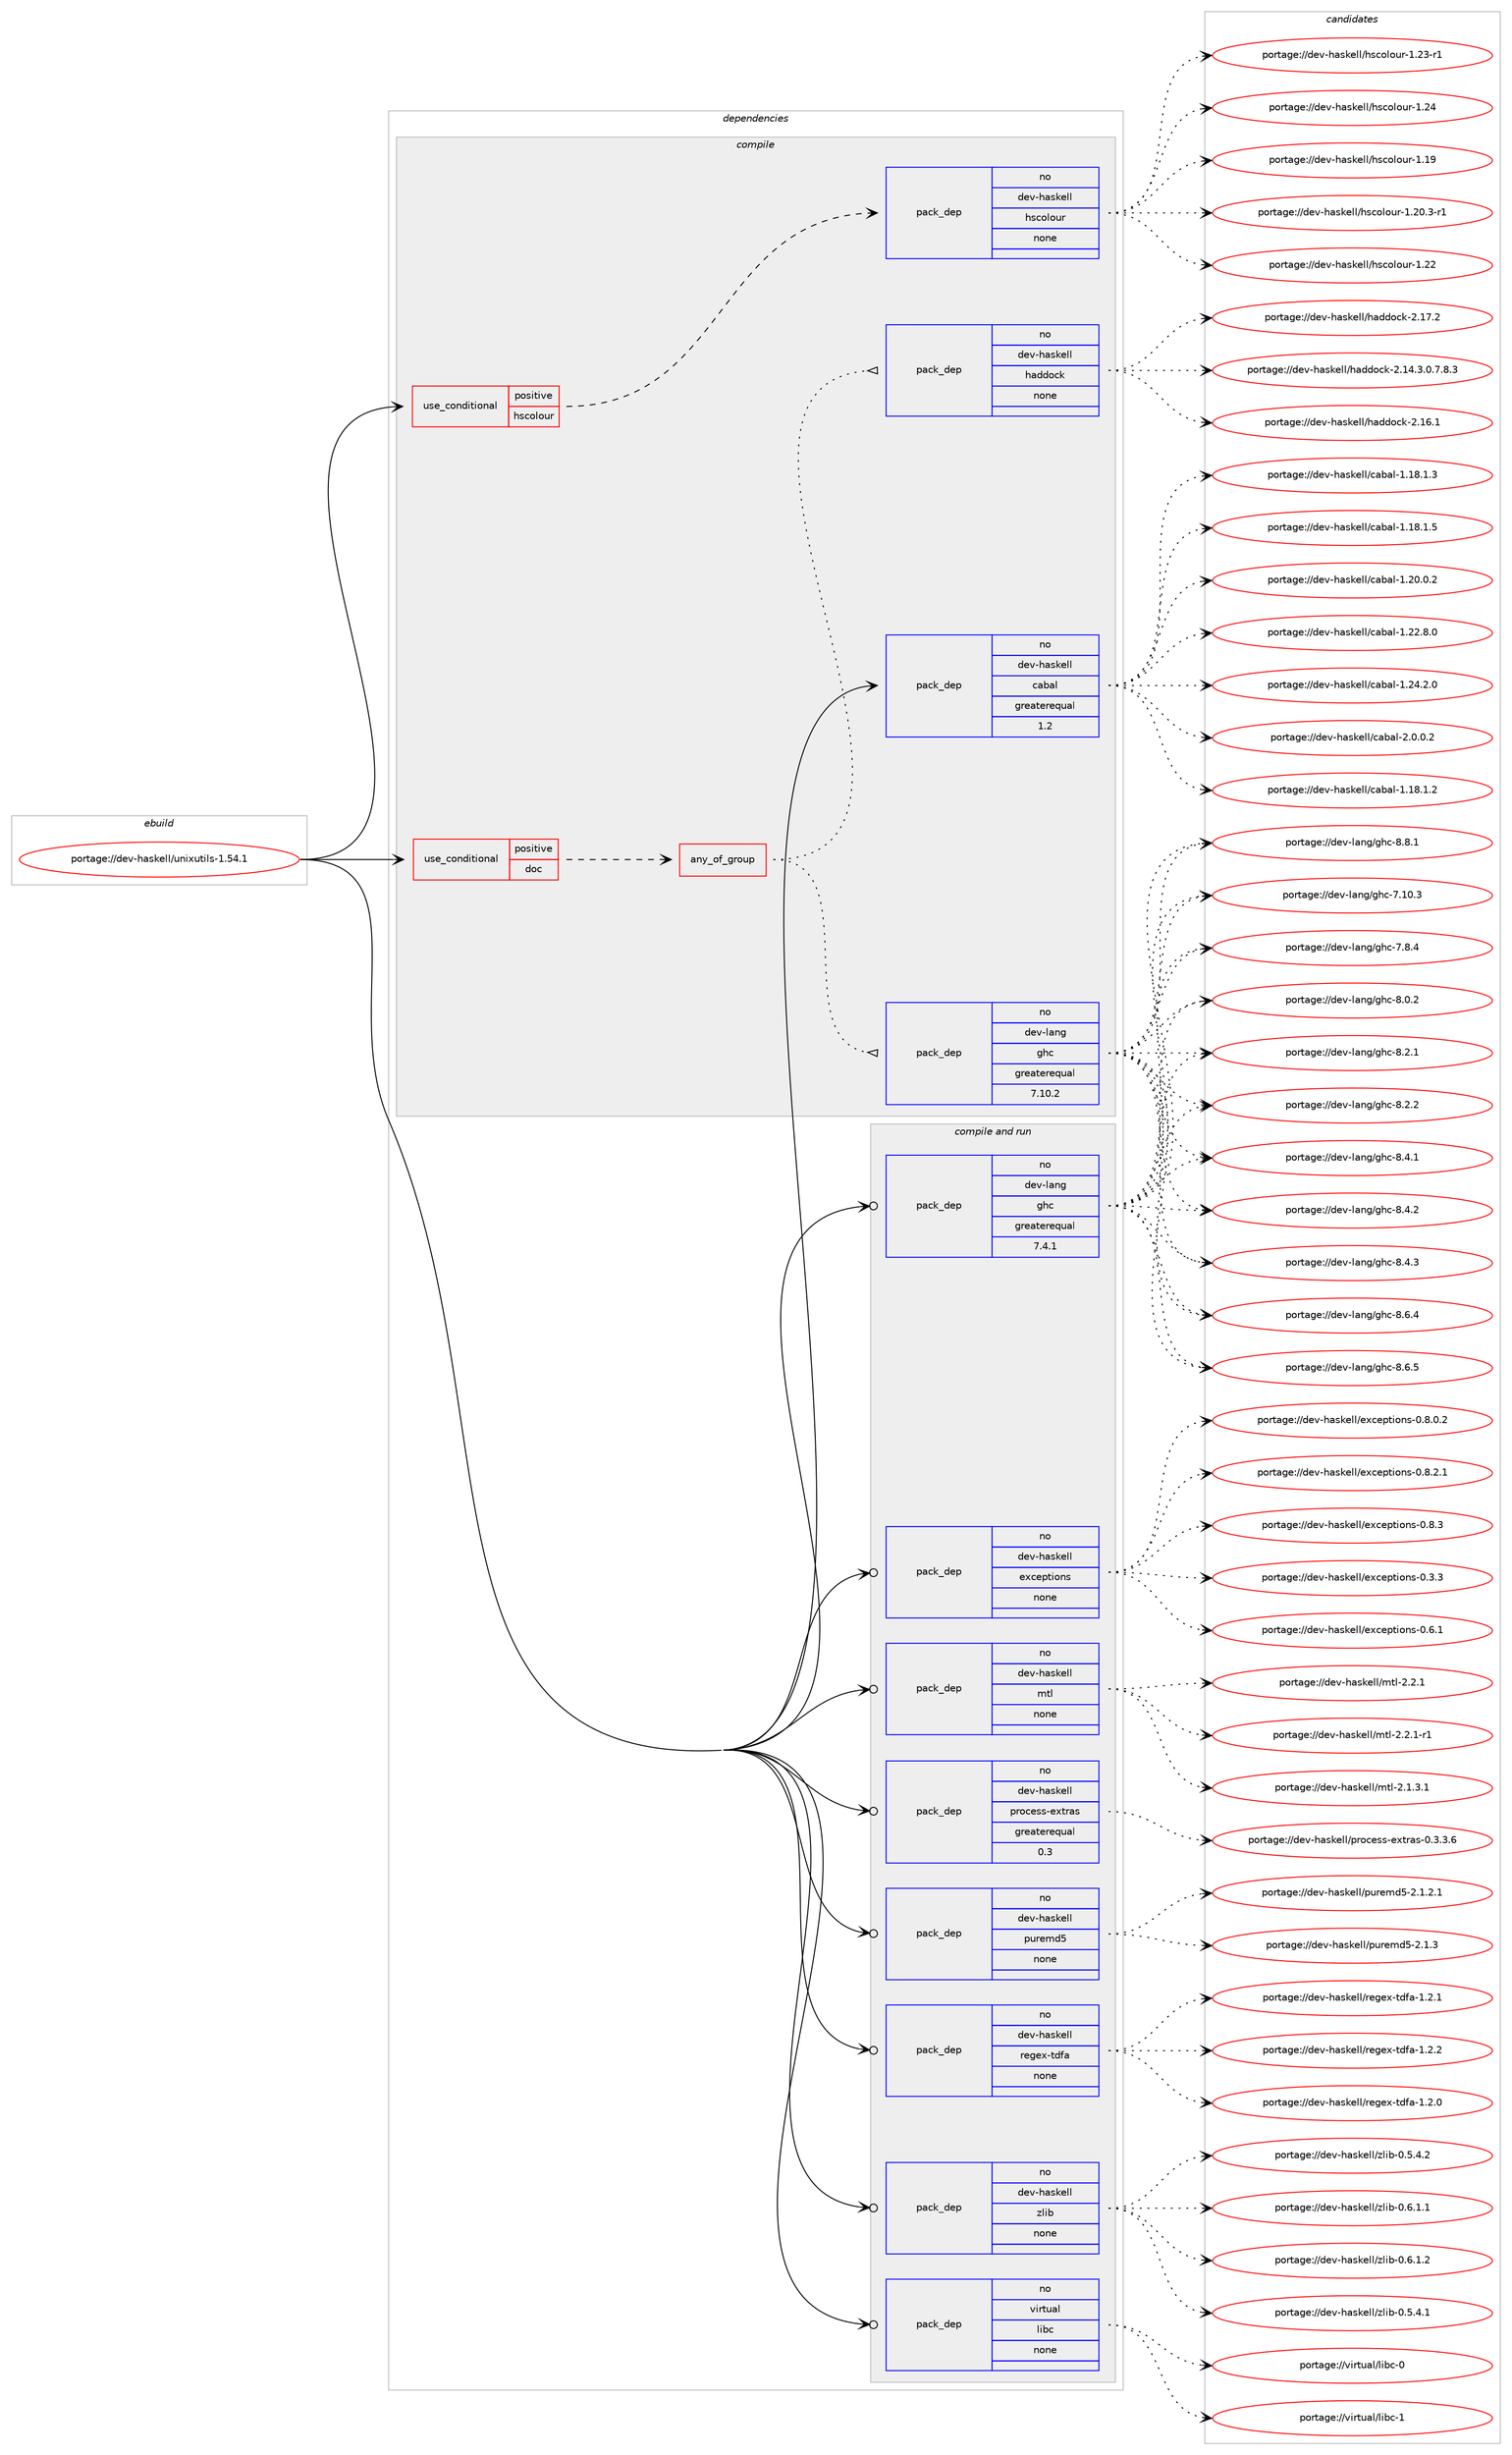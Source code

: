 digraph prolog {

# *************
# Graph options
# *************

newrank=true;
concentrate=true;
compound=true;
graph [rankdir=LR,fontname=Helvetica,fontsize=10,ranksep=1.5];#, ranksep=2.5, nodesep=0.2];
edge  [arrowhead=vee];
node  [fontname=Helvetica,fontsize=10];

# **********
# The ebuild
# **********

subgraph cluster_leftcol {
color=gray;
rank=same;
label=<<i>ebuild</i>>;
id [label="portage://dev-haskell/unixutils-1.54.1", color=red, width=4, href="../dev-haskell/unixutils-1.54.1.svg"];
}

# ****************
# The dependencies
# ****************

subgraph cluster_midcol {
color=gray;
label=<<i>dependencies</i>>;
subgraph cluster_compile {
fillcolor="#eeeeee";
style=filled;
label=<<i>compile</i>>;
subgraph cond17459 {
dependency81936 [label=<<TABLE BORDER="0" CELLBORDER="1" CELLSPACING="0" CELLPADDING="4"><TR><TD ROWSPAN="3" CELLPADDING="10">use_conditional</TD></TR><TR><TD>positive</TD></TR><TR><TD>doc</TD></TR></TABLE>>, shape=none, color=red];
subgraph any2493 {
dependency81937 [label=<<TABLE BORDER="0" CELLBORDER="1" CELLSPACING="0" CELLPADDING="4"><TR><TD CELLPADDING="10">any_of_group</TD></TR></TABLE>>, shape=none, color=red];subgraph pack61927 {
dependency81938 [label=<<TABLE BORDER="0" CELLBORDER="1" CELLSPACING="0" CELLPADDING="4" WIDTH="220"><TR><TD ROWSPAN="6" CELLPADDING="30">pack_dep</TD></TR><TR><TD WIDTH="110">no</TD></TR><TR><TD>dev-haskell</TD></TR><TR><TD>haddock</TD></TR><TR><TD>none</TD></TR><TR><TD></TD></TR></TABLE>>, shape=none, color=blue];
}
dependency81937:e -> dependency81938:w [weight=20,style="dotted",arrowhead="oinv"];
subgraph pack61928 {
dependency81939 [label=<<TABLE BORDER="0" CELLBORDER="1" CELLSPACING="0" CELLPADDING="4" WIDTH="220"><TR><TD ROWSPAN="6" CELLPADDING="30">pack_dep</TD></TR><TR><TD WIDTH="110">no</TD></TR><TR><TD>dev-lang</TD></TR><TR><TD>ghc</TD></TR><TR><TD>greaterequal</TD></TR><TR><TD>7.10.2</TD></TR></TABLE>>, shape=none, color=blue];
}
dependency81937:e -> dependency81939:w [weight=20,style="dotted",arrowhead="oinv"];
}
dependency81936:e -> dependency81937:w [weight=20,style="dashed",arrowhead="vee"];
}
id:e -> dependency81936:w [weight=20,style="solid",arrowhead="vee"];
subgraph cond17460 {
dependency81940 [label=<<TABLE BORDER="0" CELLBORDER="1" CELLSPACING="0" CELLPADDING="4"><TR><TD ROWSPAN="3" CELLPADDING="10">use_conditional</TD></TR><TR><TD>positive</TD></TR><TR><TD>hscolour</TD></TR></TABLE>>, shape=none, color=red];
subgraph pack61929 {
dependency81941 [label=<<TABLE BORDER="0" CELLBORDER="1" CELLSPACING="0" CELLPADDING="4" WIDTH="220"><TR><TD ROWSPAN="6" CELLPADDING="30">pack_dep</TD></TR><TR><TD WIDTH="110">no</TD></TR><TR><TD>dev-haskell</TD></TR><TR><TD>hscolour</TD></TR><TR><TD>none</TD></TR><TR><TD></TD></TR></TABLE>>, shape=none, color=blue];
}
dependency81940:e -> dependency81941:w [weight=20,style="dashed",arrowhead="vee"];
}
id:e -> dependency81940:w [weight=20,style="solid",arrowhead="vee"];
subgraph pack61930 {
dependency81942 [label=<<TABLE BORDER="0" CELLBORDER="1" CELLSPACING="0" CELLPADDING="4" WIDTH="220"><TR><TD ROWSPAN="6" CELLPADDING="30">pack_dep</TD></TR><TR><TD WIDTH="110">no</TD></TR><TR><TD>dev-haskell</TD></TR><TR><TD>cabal</TD></TR><TR><TD>greaterequal</TD></TR><TR><TD>1.2</TD></TR></TABLE>>, shape=none, color=blue];
}
id:e -> dependency81942:w [weight=20,style="solid",arrowhead="vee"];
}
subgraph cluster_compileandrun {
fillcolor="#eeeeee";
style=filled;
label=<<i>compile and run</i>>;
subgraph pack61931 {
dependency81943 [label=<<TABLE BORDER="0" CELLBORDER="1" CELLSPACING="0" CELLPADDING="4" WIDTH="220"><TR><TD ROWSPAN="6" CELLPADDING="30">pack_dep</TD></TR><TR><TD WIDTH="110">no</TD></TR><TR><TD>dev-haskell</TD></TR><TR><TD>exceptions</TD></TR><TR><TD>none</TD></TR><TR><TD></TD></TR></TABLE>>, shape=none, color=blue];
}
id:e -> dependency81943:w [weight=20,style="solid",arrowhead="odotvee"];
subgraph pack61932 {
dependency81944 [label=<<TABLE BORDER="0" CELLBORDER="1" CELLSPACING="0" CELLPADDING="4" WIDTH="220"><TR><TD ROWSPAN="6" CELLPADDING="30">pack_dep</TD></TR><TR><TD WIDTH="110">no</TD></TR><TR><TD>dev-haskell</TD></TR><TR><TD>mtl</TD></TR><TR><TD>none</TD></TR><TR><TD></TD></TR></TABLE>>, shape=none, color=blue];
}
id:e -> dependency81944:w [weight=20,style="solid",arrowhead="odotvee"];
subgraph pack61933 {
dependency81945 [label=<<TABLE BORDER="0" CELLBORDER="1" CELLSPACING="0" CELLPADDING="4" WIDTH="220"><TR><TD ROWSPAN="6" CELLPADDING="30">pack_dep</TD></TR><TR><TD WIDTH="110">no</TD></TR><TR><TD>dev-haskell</TD></TR><TR><TD>process-extras</TD></TR><TR><TD>greaterequal</TD></TR><TR><TD>0.3</TD></TR></TABLE>>, shape=none, color=blue];
}
id:e -> dependency81945:w [weight=20,style="solid",arrowhead="odotvee"];
subgraph pack61934 {
dependency81946 [label=<<TABLE BORDER="0" CELLBORDER="1" CELLSPACING="0" CELLPADDING="4" WIDTH="220"><TR><TD ROWSPAN="6" CELLPADDING="30">pack_dep</TD></TR><TR><TD WIDTH="110">no</TD></TR><TR><TD>dev-haskell</TD></TR><TR><TD>puremd5</TD></TR><TR><TD>none</TD></TR><TR><TD></TD></TR></TABLE>>, shape=none, color=blue];
}
id:e -> dependency81946:w [weight=20,style="solid",arrowhead="odotvee"];
subgraph pack61935 {
dependency81947 [label=<<TABLE BORDER="0" CELLBORDER="1" CELLSPACING="0" CELLPADDING="4" WIDTH="220"><TR><TD ROWSPAN="6" CELLPADDING="30">pack_dep</TD></TR><TR><TD WIDTH="110">no</TD></TR><TR><TD>dev-haskell</TD></TR><TR><TD>regex-tdfa</TD></TR><TR><TD>none</TD></TR><TR><TD></TD></TR></TABLE>>, shape=none, color=blue];
}
id:e -> dependency81947:w [weight=20,style="solid",arrowhead="odotvee"];
subgraph pack61936 {
dependency81948 [label=<<TABLE BORDER="0" CELLBORDER="1" CELLSPACING="0" CELLPADDING="4" WIDTH="220"><TR><TD ROWSPAN="6" CELLPADDING="30">pack_dep</TD></TR><TR><TD WIDTH="110">no</TD></TR><TR><TD>dev-haskell</TD></TR><TR><TD>zlib</TD></TR><TR><TD>none</TD></TR><TR><TD></TD></TR></TABLE>>, shape=none, color=blue];
}
id:e -> dependency81948:w [weight=20,style="solid",arrowhead="odotvee"];
subgraph pack61937 {
dependency81949 [label=<<TABLE BORDER="0" CELLBORDER="1" CELLSPACING="0" CELLPADDING="4" WIDTH="220"><TR><TD ROWSPAN="6" CELLPADDING="30">pack_dep</TD></TR><TR><TD WIDTH="110">no</TD></TR><TR><TD>dev-lang</TD></TR><TR><TD>ghc</TD></TR><TR><TD>greaterequal</TD></TR><TR><TD>7.4.1</TD></TR></TABLE>>, shape=none, color=blue];
}
id:e -> dependency81949:w [weight=20,style="solid",arrowhead="odotvee"];
subgraph pack61938 {
dependency81950 [label=<<TABLE BORDER="0" CELLBORDER="1" CELLSPACING="0" CELLPADDING="4" WIDTH="220"><TR><TD ROWSPAN="6" CELLPADDING="30">pack_dep</TD></TR><TR><TD WIDTH="110">no</TD></TR><TR><TD>virtual</TD></TR><TR><TD>libc</TD></TR><TR><TD>none</TD></TR><TR><TD></TD></TR></TABLE>>, shape=none, color=blue];
}
id:e -> dependency81950:w [weight=20,style="solid",arrowhead="odotvee"];
}
subgraph cluster_run {
fillcolor="#eeeeee";
style=filled;
label=<<i>run</i>>;
}
}

# **************
# The candidates
# **************

subgraph cluster_choices {
rank=same;
color=gray;
label=<<i>candidates</i>>;

subgraph choice61927 {
color=black;
nodesep=1;
choiceportage1001011184510497115107101108108471049710010011199107455046495246514648465546564651 [label="portage://dev-haskell/haddock-2.14.3.0.7.8.3", color=red, width=4,href="../dev-haskell/haddock-2.14.3.0.7.8.3.svg"];
choiceportage100101118451049711510710110810847104971001001119910745504649544649 [label="portage://dev-haskell/haddock-2.16.1", color=red, width=4,href="../dev-haskell/haddock-2.16.1.svg"];
choiceportage100101118451049711510710110810847104971001001119910745504649554650 [label="portage://dev-haskell/haddock-2.17.2", color=red, width=4,href="../dev-haskell/haddock-2.17.2.svg"];
dependency81938:e -> choiceportage1001011184510497115107101108108471049710010011199107455046495246514648465546564651:w [style=dotted,weight="100"];
dependency81938:e -> choiceportage100101118451049711510710110810847104971001001119910745504649544649:w [style=dotted,weight="100"];
dependency81938:e -> choiceportage100101118451049711510710110810847104971001001119910745504649554650:w [style=dotted,weight="100"];
}
subgraph choice61928 {
color=black;
nodesep=1;
choiceportage1001011184510897110103471031049945554649484651 [label="portage://dev-lang/ghc-7.10.3", color=red, width=4,href="../dev-lang/ghc-7.10.3.svg"];
choiceportage10010111845108971101034710310499455546564652 [label="portage://dev-lang/ghc-7.8.4", color=red, width=4,href="../dev-lang/ghc-7.8.4.svg"];
choiceportage10010111845108971101034710310499455646484650 [label="portage://dev-lang/ghc-8.0.2", color=red, width=4,href="../dev-lang/ghc-8.0.2.svg"];
choiceportage10010111845108971101034710310499455646504649 [label="portage://dev-lang/ghc-8.2.1", color=red, width=4,href="../dev-lang/ghc-8.2.1.svg"];
choiceportage10010111845108971101034710310499455646504650 [label="portage://dev-lang/ghc-8.2.2", color=red, width=4,href="../dev-lang/ghc-8.2.2.svg"];
choiceportage10010111845108971101034710310499455646524649 [label="portage://dev-lang/ghc-8.4.1", color=red, width=4,href="../dev-lang/ghc-8.4.1.svg"];
choiceportage10010111845108971101034710310499455646524650 [label="portage://dev-lang/ghc-8.4.2", color=red, width=4,href="../dev-lang/ghc-8.4.2.svg"];
choiceportage10010111845108971101034710310499455646524651 [label="portage://dev-lang/ghc-8.4.3", color=red, width=4,href="../dev-lang/ghc-8.4.3.svg"];
choiceportage10010111845108971101034710310499455646544652 [label="portage://dev-lang/ghc-8.6.4", color=red, width=4,href="../dev-lang/ghc-8.6.4.svg"];
choiceportage10010111845108971101034710310499455646544653 [label="portage://dev-lang/ghc-8.6.5", color=red, width=4,href="../dev-lang/ghc-8.6.5.svg"];
choiceportage10010111845108971101034710310499455646564649 [label="portage://dev-lang/ghc-8.8.1", color=red, width=4,href="../dev-lang/ghc-8.8.1.svg"];
dependency81939:e -> choiceportage1001011184510897110103471031049945554649484651:w [style=dotted,weight="100"];
dependency81939:e -> choiceportage10010111845108971101034710310499455546564652:w [style=dotted,weight="100"];
dependency81939:e -> choiceportage10010111845108971101034710310499455646484650:w [style=dotted,weight="100"];
dependency81939:e -> choiceportage10010111845108971101034710310499455646504649:w [style=dotted,weight="100"];
dependency81939:e -> choiceportage10010111845108971101034710310499455646504650:w [style=dotted,weight="100"];
dependency81939:e -> choiceportage10010111845108971101034710310499455646524649:w [style=dotted,weight="100"];
dependency81939:e -> choiceportage10010111845108971101034710310499455646524650:w [style=dotted,weight="100"];
dependency81939:e -> choiceportage10010111845108971101034710310499455646524651:w [style=dotted,weight="100"];
dependency81939:e -> choiceportage10010111845108971101034710310499455646544652:w [style=dotted,weight="100"];
dependency81939:e -> choiceportage10010111845108971101034710310499455646544653:w [style=dotted,weight="100"];
dependency81939:e -> choiceportage10010111845108971101034710310499455646564649:w [style=dotted,weight="100"];
}
subgraph choice61929 {
color=black;
nodesep=1;
choiceportage100101118451049711510710110810847104115991111081111171144549464957 [label="portage://dev-haskell/hscolour-1.19", color=red, width=4,href="../dev-haskell/hscolour-1.19.svg"];
choiceportage10010111845104971151071011081084710411599111108111117114454946504846514511449 [label="portage://dev-haskell/hscolour-1.20.3-r1", color=red, width=4,href="../dev-haskell/hscolour-1.20.3-r1.svg"];
choiceportage100101118451049711510710110810847104115991111081111171144549465050 [label="portage://dev-haskell/hscolour-1.22", color=red, width=4,href="../dev-haskell/hscolour-1.22.svg"];
choiceportage1001011184510497115107101108108471041159911110811111711445494650514511449 [label="portage://dev-haskell/hscolour-1.23-r1", color=red, width=4,href="../dev-haskell/hscolour-1.23-r1.svg"];
choiceportage100101118451049711510710110810847104115991111081111171144549465052 [label="portage://dev-haskell/hscolour-1.24", color=red, width=4,href="../dev-haskell/hscolour-1.24.svg"];
dependency81941:e -> choiceportage100101118451049711510710110810847104115991111081111171144549464957:w [style=dotted,weight="100"];
dependency81941:e -> choiceportage10010111845104971151071011081084710411599111108111117114454946504846514511449:w [style=dotted,weight="100"];
dependency81941:e -> choiceportage100101118451049711510710110810847104115991111081111171144549465050:w [style=dotted,weight="100"];
dependency81941:e -> choiceportage1001011184510497115107101108108471041159911110811111711445494650514511449:w [style=dotted,weight="100"];
dependency81941:e -> choiceportage100101118451049711510710110810847104115991111081111171144549465052:w [style=dotted,weight="100"];
}
subgraph choice61930 {
color=black;
nodesep=1;
choiceportage10010111845104971151071011081084799979897108454946495646494650 [label="portage://dev-haskell/cabal-1.18.1.2", color=red, width=4,href="../dev-haskell/cabal-1.18.1.2.svg"];
choiceportage10010111845104971151071011081084799979897108454946495646494651 [label="portage://dev-haskell/cabal-1.18.1.3", color=red, width=4,href="../dev-haskell/cabal-1.18.1.3.svg"];
choiceportage10010111845104971151071011081084799979897108454946495646494653 [label="portage://dev-haskell/cabal-1.18.1.5", color=red, width=4,href="../dev-haskell/cabal-1.18.1.5.svg"];
choiceportage10010111845104971151071011081084799979897108454946504846484650 [label="portage://dev-haskell/cabal-1.20.0.2", color=red, width=4,href="../dev-haskell/cabal-1.20.0.2.svg"];
choiceportage10010111845104971151071011081084799979897108454946505046564648 [label="portage://dev-haskell/cabal-1.22.8.0", color=red, width=4,href="../dev-haskell/cabal-1.22.8.0.svg"];
choiceportage10010111845104971151071011081084799979897108454946505246504648 [label="portage://dev-haskell/cabal-1.24.2.0", color=red, width=4,href="../dev-haskell/cabal-1.24.2.0.svg"];
choiceportage100101118451049711510710110810847999798971084550464846484650 [label="portage://dev-haskell/cabal-2.0.0.2", color=red, width=4,href="../dev-haskell/cabal-2.0.0.2.svg"];
dependency81942:e -> choiceportage10010111845104971151071011081084799979897108454946495646494650:w [style=dotted,weight="100"];
dependency81942:e -> choiceportage10010111845104971151071011081084799979897108454946495646494651:w [style=dotted,weight="100"];
dependency81942:e -> choiceportage10010111845104971151071011081084799979897108454946495646494653:w [style=dotted,weight="100"];
dependency81942:e -> choiceportage10010111845104971151071011081084799979897108454946504846484650:w [style=dotted,weight="100"];
dependency81942:e -> choiceportage10010111845104971151071011081084799979897108454946505046564648:w [style=dotted,weight="100"];
dependency81942:e -> choiceportage10010111845104971151071011081084799979897108454946505246504648:w [style=dotted,weight="100"];
dependency81942:e -> choiceportage100101118451049711510710110810847999798971084550464846484650:w [style=dotted,weight="100"];
}
subgraph choice61931 {
color=black;
nodesep=1;
choiceportage10010111845104971151071011081084710112099101112116105111110115454846514651 [label="portage://dev-haskell/exceptions-0.3.3", color=red, width=4,href="../dev-haskell/exceptions-0.3.3.svg"];
choiceportage10010111845104971151071011081084710112099101112116105111110115454846544649 [label="portage://dev-haskell/exceptions-0.6.1", color=red, width=4,href="../dev-haskell/exceptions-0.6.1.svg"];
choiceportage100101118451049711510710110810847101120991011121161051111101154548465646484650 [label="portage://dev-haskell/exceptions-0.8.0.2", color=red, width=4,href="../dev-haskell/exceptions-0.8.0.2.svg"];
choiceportage100101118451049711510710110810847101120991011121161051111101154548465646504649 [label="portage://dev-haskell/exceptions-0.8.2.1", color=red, width=4,href="../dev-haskell/exceptions-0.8.2.1.svg"];
choiceportage10010111845104971151071011081084710112099101112116105111110115454846564651 [label="portage://dev-haskell/exceptions-0.8.3", color=red, width=4,href="../dev-haskell/exceptions-0.8.3.svg"];
dependency81943:e -> choiceportage10010111845104971151071011081084710112099101112116105111110115454846514651:w [style=dotted,weight="100"];
dependency81943:e -> choiceportage10010111845104971151071011081084710112099101112116105111110115454846544649:w [style=dotted,weight="100"];
dependency81943:e -> choiceportage100101118451049711510710110810847101120991011121161051111101154548465646484650:w [style=dotted,weight="100"];
dependency81943:e -> choiceportage100101118451049711510710110810847101120991011121161051111101154548465646504649:w [style=dotted,weight="100"];
dependency81943:e -> choiceportage10010111845104971151071011081084710112099101112116105111110115454846564651:w [style=dotted,weight="100"];
}
subgraph choice61932 {
color=black;
nodesep=1;
choiceportage1001011184510497115107101108108471091161084550464946514649 [label="portage://dev-haskell/mtl-2.1.3.1", color=red, width=4,href="../dev-haskell/mtl-2.1.3.1.svg"];
choiceportage100101118451049711510710110810847109116108455046504649 [label="portage://dev-haskell/mtl-2.2.1", color=red, width=4,href="../dev-haskell/mtl-2.2.1.svg"];
choiceportage1001011184510497115107101108108471091161084550465046494511449 [label="portage://dev-haskell/mtl-2.2.1-r1", color=red, width=4,href="../dev-haskell/mtl-2.2.1-r1.svg"];
dependency81944:e -> choiceportage1001011184510497115107101108108471091161084550464946514649:w [style=dotted,weight="100"];
dependency81944:e -> choiceportage100101118451049711510710110810847109116108455046504649:w [style=dotted,weight="100"];
dependency81944:e -> choiceportage1001011184510497115107101108108471091161084550465046494511449:w [style=dotted,weight="100"];
}
subgraph choice61933 {
color=black;
nodesep=1;
choiceportage1001011184510497115107101108108471121141119910111511545101120116114971154548465146514654 [label="portage://dev-haskell/process-extras-0.3.3.6", color=red, width=4,href="../dev-haskell/process-extras-0.3.3.6.svg"];
dependency81945:e -> choiceportage1001011184510497115107101108108471121141119910111511545101120116114971154548465146514654:w [style=dotted,weight="100"];
}
subgraph choice61934 {
color=black;
nodesep=1;
choiceportage100101118451049711510710110810847112117114101109100534550464946504649 [label="portage://dev-haskell/puremd5-2.1.2.1", color=red, width=4,href="../dev-haskell/puremd5-2.1.2.1.svg"];
choiceportage10010111845104971151071011081084711211711410110910053455046494651 [label="portage://dev-haskell/puremd5-2.1.3", color=red, width=4,href="../dev-haskell/puremd5-2.1.3.svg"];
dependency81946:e -> choiceportage100101118451049711510710110810847112117114101109100534550464946504649:w [style=dotted,weight="100"];
dependency81946:e -> choiceportage10010111845104971151071011081084711211711410110910053455046494651:w [style=dotted,weight="100"];
}
subgraph choice61935 {
color=black;
nodesep=1;
choiceportage1001011184510497115107101108108471141011031011204511610010297454946504648 [label="portage://dev-haskell/regex-tdfa-1.2.0", color=red, width=4,href="../dev-haskell/regex-tdfa-1.2.0.svg"];
choiceportage1001011184510497115107101108108471141011031011204511610010297454946504649 [label="portage://dev-haskell/regex-tdfa-1.2.1", color=red, width=4,href="../dev-haskell/regex-tdfa-1.2.1.svg"];
choiceportage1001011184510497115107101108108471141011031011204511610010297454946504650 [label="portage://dev-haskell/regex-tdfa-1.2.2", color=red, width=4,href="../dev-haskell/regex-tdfa-1.2.2.svg"];
dependency81947:e -> choiceportage1001011184510497115107101108108471141011031011204511610010297454946504648:w [style=dotted,weight="100"];
dependency81947:e -> choiceportage1001011184510497115107101108108471141011031011204511610010297454946504649:w [style=dotted,weight="100"];
dependency81947:e -> choiceportage1001011184510497115107101108108471141011031011204511610010297454946504650:w [style=dotted,weight="100"];
}
subgraph choice61936 {
color=black;
nodesep=1;
choiceportage100101118451049711510710110810847122108105984548465346524649 [label="portage://dev-haskell/zlib-0.5.4.1", color=red, width=4,href="../dev-haskell/zlib-0.5.4.1.svg"];
choiceportage100101118451049711510710110810847122108105984548465346524650 [label="portage://dev-haskell/zlib-0.5.4.2", color=red, width=4,href="../dev-haskell/zlib-0.5.4.2.svg"];
choiceportage100101118451049711510710110810847122108105984548465446494649 [label="portage://dev-haskell/zlib-0.6.1.1", color=red, width=4,href="../dev-haskell/zlib-0.6.1.1.svg"];
choiceportage100101118451049711510710110810847122108105984548465446494650 [label="portage://dev-haskell/zlib-0.6.1.2", color=red, width=4,href="../dev-haskell/zlib-0.6.1.2.svg"];
dependency81948:e -> choiceportage100101118451049711510710110810847122108105984548465346524649:w [style=dotted,weight="100"];
dependency81948:e -> choiceportage100101118451049711510710110810847122108105984548465346524650:w [style=dotted,weight="100"];
dependency81948:e -> choiceportage100101118451049711510710110810847122108105984548465446494649:w [style=dotted,weight="100"];
dependency81948:e -> choiceportage100101118451049711510710110810847122108105984548465446494650:w [style=dotted,weight="100"];
}
subgraph choice61937 {
color=black;
nodesep=1;
choiceportage1001011184510897110103471031049945554649484651 [label="portage://dev-lang/ghc-7.10.3", color=red, width=4,href="../dev-lang/ghc-7.10.3.svg"];
choiceportage10010111845108971101034710310499455546564652 [label="portage://dev-lang/ghc-7.8.4", color=red, width=4,href="../dev-lang/ghc-7.8.4.svg"];
choiceportage10010111845108971101034710310499455646484650 [label="portage://dev-lang/ghc-8.0.2", color=red, width=4,href="../dev-lang/ghc-8.0.2.svg"];
choiceportage10010111845108971101034710310499455646504649 [label="portage://dev-lang/ghc-8.2.1", color=red, width=4,href="../dev-lang/ghc-8.2.1.svg"];
choiceportage10010111845108971101034710310499455646504650 [label="portage://dev-lang/ghc-8.2.2", color=red, width=4,href="../dev-lang/ghc-8.2.2.svg"];
choiceportage10010111845108971101034710310499455646524649 [label="portage://dev-lang/ghc-8.4.1", color=red, width=4,href="../dev-lang/ghc-8.4.1.svg"];
choiceportage10010111845108971101034710310499455646524650 [label="portage://dev-lang/ghc-8.4.2", color=red, width=4,href="../dev-lang/ghc-8.4.2.svg"];
choiceportage10010111845108971101034710310499455646524651 [label="portage://dev-lang/ghc-8.4.3", color=red, width=4,href="../dev-lang/ghc-8.4.3.svg"];
choiceportage10010111845108971101034710310499455646544652 [label="portage://dev-lang/ghc-8.6.4", color=red, width=4,href="../dev-lang/ghc-8.6.4.svg"];
choiceportage10010111845108971101034710310499455646544653 [label="portage://dev-lang/ghc-8.6.5", color=red, width=4,href="../dev-lang/ghc-8.6.5.svg"];
choiceportage10010111845108971101034710310499455646564649 [label="portage://dev-lang/ghc-8.8.1", color=red, width=4,href="../dev-lang/ghc-8.8.1.svg"];
dependency81949:e -> choiceportage1001011184510897110103471031049945554649484651:w [style=dotted,weight="100"];
dependency81949:e -> choiceportage10010111845108971101034710310499455546564652:w [style=dotted,weight="100"];
dependency81949:e -> choiceportage10010111845108971101034710310499455646484650:w [style=dotted,weight="100"];
dependency81949:e -> choiceportage10010111845108971101034710310499455646504649:w [style=dotted,weight="100"];
dependency81949:e -> choiceportage10010111845108971101034710310499455646504650:w [style=dotted,weight="100"];
dependency81949:e -> choiceportage10010111845108971101034710310499455646524649:w [style=dotted,weight="100"];
dependency81949:e -> choiceportage10010111845108971101034710310499455646524650:w [style=dotted,weight="100"];
dependency81949:e -> choiceportage10010111845108971101034710310499455646524651:w [style=dotted,weight="100"];
dependency81949:e -> choiceportage10010111845108971101034710310499455646544652:w [style=dotted,weight="100"];
dependency81949:e -> choiceportage10010111845108971101034710310499455646544653:w [style=dotted,weight="100"];
dependency81949:e -> choiceportage10010111845108971101034710310499455646564649:w [style=dotted,weight="100"];
}
subgraph choice61938 {
color=black;
nodesep=1;
choiceportage118105114116117971084710810598994548 [label="portage://virtual/libc-0", color=red, width=4,href="../virtual/libc-0.svg"];
choiceportage118105114116117971084710810598994549 [label="portage://virtual/libc-1", color=red, width=4,href="../virtual/libc-1.svg"];
dependency81950:e -> choiceportage118105114116117971084710810598994548:w [style=dotted,weight="100"];
dependency81950:e -> choiceportage118105114116117971084710810598994549:w [style=dotted,weight="100"];
}
}

}

